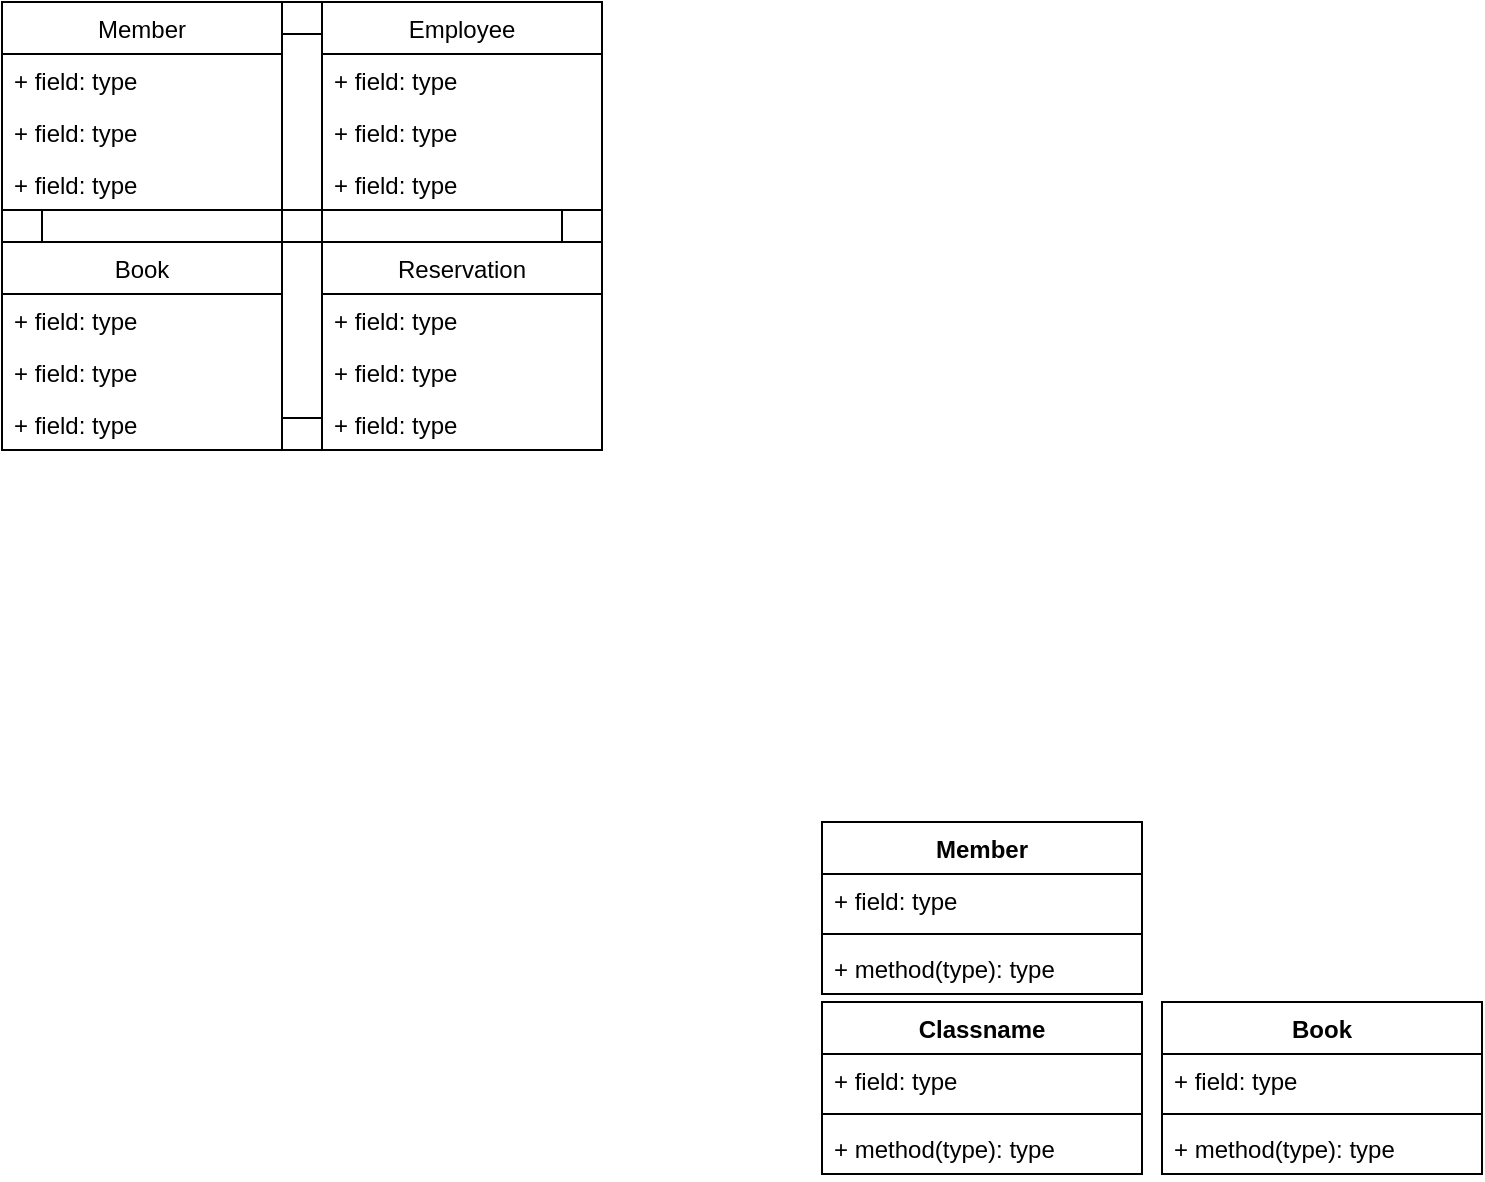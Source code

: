 <mxfile version="20.8.10" type="device"><diagram id="C5RBs43oDa-KdzZeNtuy" name="Page-1"><mxGraphModel dx="1122" dy="751" grid="1" gridSize="10" guides="1" tooltips="1" connect="1" arrows="1" fold="1" page="1" pageScale="1" pageWidth="827" pageHeight="1169" math="0" shadow="0"><root><mxCell id="WIyWlLk6GJQsqaUBKTNV-0"/><mxCell id="WIyWlLk6GJQsqaUBKTNV-1" parent="WIyWlLk6GJQsqaUBKTNV-0"/><mxCell id="5jXXLxbdY5VvsmN14bbs-1" value="Member" style="swimlane;fontStyle=1;align=center;verticalAlign=top;childLayout=stackLayout;horizontal=1;startSize=26;horizontalStack=0;resizeParent=1;resizeParentMax=0;resizeLast=0;collapsible=1;marginBottom=0;" vertex="1" parent="WIyWlLk6GJQsqaUBKTNV-1"><mxGeometry x="490" y="610" width="160" height="86" as="geometry"/></mxCell><mxCell id="5jXXLxbdY5VvsmN14bbs-2" value="+ field: type" style="text;strokeColor=none;fillColor=none;align=left;verticalAlign=top;spacingLeft=4;spacingRight=4;overflow=hidden;rotatable=0;points=[[0,0.5],[1,0.5]];portConstraint=eastwest;" vertex="1" parent="5jXXLxbdY5VvsmN14bbs-1"><mxGeometry y="26" width="160" height="26" as="geometry"/></mxCell><mxCell id="5jXXLxbdY5VvsmN14bbs-3" value="" style="line;strokeWidth=1;fillColor=none;align=left;verticalAlign=middle;spacingTop=-1;spacingLeft=3;spacingRight=3;rotatable=0;labelPosition=right;points=[];portConstraint=eastwest;strokeColor=inherit;" vertex="1" parent="5jXXLxbdY5VvsmN14bbs-1"><mxGeometry y="52" width="160" height="8" as="geometry"/></mxCell><mxCell id="5jXXLxbdY5VvsmN14bbs-4" value="+ method(type): type" style="text;strokeColor=none;fillColor=none;align=left;verticalAlign=top;spacingLeft=4;spacingRight=4;overflow=hidden;rotatable=0;points=[[0,0.5],[1,0.5]];portConstraint=eastwest;" vertex="1" parent="5jXXLxbdY5VvsmN14bbs-1"><mxGeometry y="60" width="160" height="26" as="geometry"/></mxCell><mxCell id="5jXXLxbdY5VvsmN14bbs-5" value="Book" style="swimlane;fontStyle=1;align=center;verticalAlign=top;childLayout=stackLayout;horizontal=1;startSize=26;horizontalStack=0;resizeParent=1;resizeParentMax=0;resizeLast=0;collapsible=1;marginBottom=0;" vertex="1" parent="WIyWlLk6GJQsqaUBKTNV-1"><mxGeometry x="660" y="700" width="160" height="86" as="geometry"/></mxCell><mxCell id="5jXXLxbdY5VvsmN14bbs-6" value="+ field: type" style="text;strokeColor=none;fillColor=none;align=left;verticalAlign=top;spacingLeft=4;spacingRight=4;overflow=hidden;rotatable=0;points=[[0,0.5],[1,0.5]];portConstraint=eastwest;" vertex="1" parent="5jXXLxbdY5VvsmN14bbs-5"><mxGeometry y="26" width="160" height="26" as="geometry"/></mxCell><mxCell id="5jXXLxbdY5VvsmN14bbs-7" value="" style="line;strokeWidth=1;fillColor=none;align=left;verticalAlign=middle;spacingTop=-1;spacingLeft=3;spacingRight=3;rotatable=0;labelPosition=right;points=[];portConstraint=eastwest;strokeColor=inherit;" vertex="1" parent="5jXXLxbdY5VvsmN14bbs-5"><mxGeometry y="52" width="160" height="8" as="geometry"/></mxCell><mxCell id="5jXXLxbdY5VvsmN14bbs-8" value="+ method(type): type" style="text;strokeColor=none;fillColor=none;align=left;verticalAlign=top;spacingLeft=4;spacingRight=4;overflow=hidden;rotatable=0;points=[[0,0.5],[1,0.5]];portConstraint=eastwest;" vertex="1" parent="5jXXLxbdY5VvsmN14bbs-5"><mxGeometry y="60" width="160" height="26" as="geometry"/></mxCell><mxCell id="5jXXLxbdY5VvsmN14bbs-9" value="Classname" style="swimlane;fontStyle=1;align=center;verticalAlign=top;childLayout=stackLayout;horizontal=1;startSize=26;horizontalStack=0;resizeParent=1;resizeParentMax=0;resizeLast=0;collapsible=1;marginBottom=0;" vertex="1" parent="WIyWlLk6GJQsqaUBKTNV-1"><mxGeometry x="490" y="700" width="160" height="86" as="geometry"/></mxCell><mxCell id="5jXXLxbdY5VvsmN14bbs-10" value="+ field: type" style="text;strokeColor=none;fillColor=none;align=left;verticalAlign=top;spacingLeft=4;spacingRight=4;overflow=hidden;rotatable=0;points=[[0,0.5],[1,0.5]];portConstraint=eastwest;" vertex="1" parent="5jXXLxbdY5VvsmN14bbs-9"><mxGeometry y="26" width="160" height="26" as="geometry"/></mxCell><mxCell id="5jXXLxbdY5VvsmN14bbs-11" value="" style="line;strokeWidth=1;fillColor=none;align=left;verticalAlign=middle;spacingTop=-1;spacingLeft=3;spacingRight=3;rotatable=0;labelPosition=right;points=[];portConstraint=eastwest;strokeColor=inherit;" vertex="1" parent="5jXXLxbdY5VvsmN14bbs-9"><mxGeometry y="52" width="160" height="8" as="geometry"/></mxCell><mxCell id="5jXXLxbdY5VvsmN14bbs-12" value="+ method(type): type" style="text;strokeColor=none;fillColor=none;align=left;verticalAlign=top;spacingLeft=4;spacingRight=4;overflow=hidden;rotatable=0;points=[[0,0.5],[1,0.5]];portConstraint=eastwest;" vertex="1" parent="5jXXLxbdY5VvsmN14bbs-9"><mxGeometry y="60" width="160" height="26" as="geometry"/></mxCell><mxCell id="5jXXLxbdY5VvsmN14bbs-14" value="Member" style="swimlane;fontStyle=0;childLayout=stackLayout;horizontal=1;startSize=26;fillColor=none;horizontalStack=0;resizeParent=1;resizeParentMax=0;resizeLast=0;collapsible=1;marginBottom=0;" vertex="1" parent="WIyWlLk6GJQsqaUBKTNV-1"><mxGeometry x="80" y="200" width="140" height="104" as="geometry"/></mxCell><mxCell id="5jXXLxbdY5VvsmN14bbs-15" value="+ field: type" style="text;strokeColor=none;fillColor=none;align=left;verticalAlign=top;spacingLeft=4;spacingRight=4;overflow=hidden;rotatable=0;points=[[0,0.5],[1,0.5]];portConstraint=eastwest;" vertex="1" parent="5jXXLxbdY5VvsmN14bbs-14"><mxGeometry y="26" width="140" height="26" as="geometry"/></mxCell><mxCell id="5jXXLxbdY5VvsmN14bbs-16" value="+ field: type" style="text;strokeColor=none;fillColor=none;align=left;verticalAlign=top;spacingLeft=4;spacingRight=4;overflow=hidden;rotatable=0;points=[[0,0.5],[1,0.5]];portConstraint=eastwest;" vertex="1" parent="5jXXLxbdY5VvsmN14bbs-14"><mxGeometry y="52" width="140" height="26" as="geometry"/></mxCell><mxCell id="5jXXLxbdY5VvsmN14bbs-17" value="+ field: type" style="text;strokeColor=none;fillColor=none;align=left;verticalAlign=top;spacingLeft=4;spacingRight=4;overflow=hidden;rotatable=0;points=[[0,0.5],[1,0.5]];portConstraint=eastwest;" vertex="1" parent="5jXXLxbdY5VvsmN14bbs-14"><mxGeometry y="78" width="140" height="26" as="geometry"/></mxCell><mxCell id="5jXXLxbdY5VvsmN14bbs-18" value="Employee" style="swimlane;fontStyle=0;childLayout=stackLayout;horizontal=1;startSize=26;fillColor=none;horizontalStack=0;resizeParent=1;resizeParentMax=0;resizeLast=0;collapsible=1;marginBottom=0;" vertex="1" parent="WIyWlLk6GJQsqaUBKTNV-1"><mxGeometry x="240" y="200" width="140" height="104" as="geometry"/></mxCell><mxCell id="5jXXLxbdY5VvsmN14bbs-19" value="+ field: type" style="text;strokeColor=none;fillColor=none;align=left;verticalAlign=top;spacingLeft=4;spacingRight=4;overflow=hidden;rotatable=0;points=[[0,0.5],[1,0.5]];portConstraint=eastwest;" vertex="1" parent="5jXXLxbdY5VvsmN14bbs-18"><mxGeometry y="26" width="140" height="26" as="geometry"/></mxCell><mxCell id="5jXXLxbdY5VvsmN14bbs-20" value="+ field: type" style="text;strokeColor=none;fillColor=none;align=left;verticalAlign=top;spacingLeft=4;spacingRight=4;overflow=hidden;rotatable=0;points=[[0,0.5],[1,0.5]];portConstraint=eastwest;" vertex="1" parent="5jXXLxbdY5VvsmN14bbs-18"><mxGeometry y="52" width="140" height="26" as="geometry"/></mxCell><mxCell id="5jXXLxbdY5VvsmN14bbs-21" value="+ field: type" style="text;strokeColor=none;fillColor=none;align=left;verticalAlign=top;spacingLeft=4;spacingRight=4;overflow=hidden;rotatable=0;points=[[0,0.5],[1,0.5]];portConstraint=eastwest;" vertex="1" parent="5jXXLxbdY5VvsmN14bbs-18"><mxGeometry y="78" width="140" height="26" as="geometry"/></mxCell><mxCell id="5jXXLxbdY5VvsmN14bbs-22" value="Book" style="swimlane;fontStyle=0;childLayout=stackLayout;horizontal=1;startSize=26;fillColor=none;horizontalStack=0;resizeParent=1;resizeParentMax=0;resizeLast=0;collapsible=1;marginBottom=0;" vertex="1" parent="WIyWlLk6GJQsqaUBKTNV-1"><mxGeometry x="80" y="320" width="140" height="104" as="geometry"/></mxCell><mxCell id="5jXXLxbdY5VvsmN14bbs-23" value="+ field: type" style="text;strokeColor=none;fillColor=none;align=left;verticalAlign=top;spacingLeft=4;spacingRight=4;overflow=hidden;rotatable=0;points=[[0,0.5],[1,0.5]];portConstraint=eastwest;" vertex="1" parent="5jXXLxbdY5VvsmN14bbs-22"><mxGeometry y="26" width="140" height="26" as="geometry"/></mxCell><mxCell id="5jXXLxbdY5VvsmN14bbs-24" value="+ field: type" style="text;strokeColor=none;fillColor=none;align=left;verticalAlign=top;spacingLeft=4;spacingRight=4;overflow=hidden;rotatable=0;points=[[0,0.5],[1,0.5]];portConstraint=eastwest;" vertex="1" parent="5jXXLxbdY5VvsmN14bbs-22"><mxGeometry y="52" width="140" height="26" as="geometry"/></mxCell><mxCell id="5jXXLxbdY5VvsmN14bbs-25" value="+ field: type" style="text;strokeColor=none;fillColor=none;align=left;verticalAlign=top;spacingLeft=4;spacingRight=4;overflow=hidden;rotatable=0;points=[[0,0.5],[1,0.5]];portConstraint=eastwest;" vertex="1" parent="5jXXLxbdY5VvsmN14bbs-22"><mxGeometry y="78" width="140" height="26" as="geometry"/></mxCell><mxCell id="5jXXLxbdY5VvsmN14bbs-26" value="Reservation" style="swimlane;fontStyle=0;childLayout=stackLayout;horizontal=1;startSize=26;fillColor=none;horizontalStack=0;resizeParent=1;resizeParentMax=0;resizeLast=0;collapsible=1;marginBottom=0;" vertex="1" parent="WIyWlLk6GJQsqaUBKTNV-1"><mxGeometry x="240" y="320" width="140" height="104" as="geometry"/></mxCell><mxCell id="5jXXLxbdY5VvsmN14bbs-27" value="+ field: type" style="text;strokeColor=none;fillColor=none;align=left;verticalAlign=top;spacingLeft=4;spacingRight=4;overflow=hidden;rotatable=0;points=[[0,0.5],[1,0.5]];portConstraint=eastwest;" vertex="1" parent="5jXXLxbdY5VvsmN14bbs-26"><mxGeometry y="26" width="140" height="26" as="geometry"/></mxCell><mxCell id="5jXXLxbdY5VvsmN14bbs-28" value="+ field: type" style="text;strokeColor=none;fillColor=none;align=left;verticalAlign=top;spacingLeft=4;spacingRight=4;overflow=hidden;rotatable=0;points=[[0,0.5],[1,0.5]];portConstraint=eastwest;" vertex="1" parent="5jXXLxbdY5VvsmN14bbs-26"><mxGeometry y="52" width="140" height="26" as="geometry"/></mxCell><mxCell id="5jXXLxbdY5VvsmN14bbs-29" value="+ field: type" style="text;strokeColor=none;fillColor=none;align=left;verticalAlign=top;spacingLeft=4;spacingRight=4;overflow=hidden;rotatable=0;points=[[0,0.5],[1,0.5]];portConstraint=eastwest;" vertex="1" parent="5jXXLxbdY5VvsmN14bbs-26"><mxGeometry y="78" width="140" height="26" as="geometry"/></mxCell><mxCell id="5jXXLxbdY5VvsmN14bbs-30" value="" style="html=1;" vertex="1" parent="WIyWlLk6GJQsqaUBKTNV-1"><mxGeometry x="220" y="304" width="20" height="16" as="geometry"/></mxCell><mxCell id="5jXXLxbdY5VvsmN14bbs-31" value="" style="html=1;" vertex="1" parent="WIyWlLk6GJQsqaUBKTNV-1"><mxGeometry x="80" y="304" width="20" height="16" as="geometry"/></mxCell><mxCell id="5jXXLxbdY5VvsmN14bbs-32" value="" style="html=1;" vertex="1" parent="WIyWlLk6GJQsqaUBKTNV-1"><mxGeometry x="220" y="200" width="20" height="16" as="geometry"/></mxCell><mxCell id="5jXXLxbdY5VvsmN14bbs-33" value="" style="html=1;" vertex="1" parent="WIyWlLk6GJQsqaUBKTNV-1"><mxGeometry x="360" y="304" width="20" height="16" as="geometry"/></mxCell><mxCell id="5jXXLxbdY5VvsmN14bbs-34" value="" style="html=1;" vertex="1" parent="WIyWlLk6GJQsqaUBKTNV-1"><mxGeometry x="220" y="408" width="20" height="16" as="geometry"/></mxCell></root></mxGraphModel></diagram></mxfile>